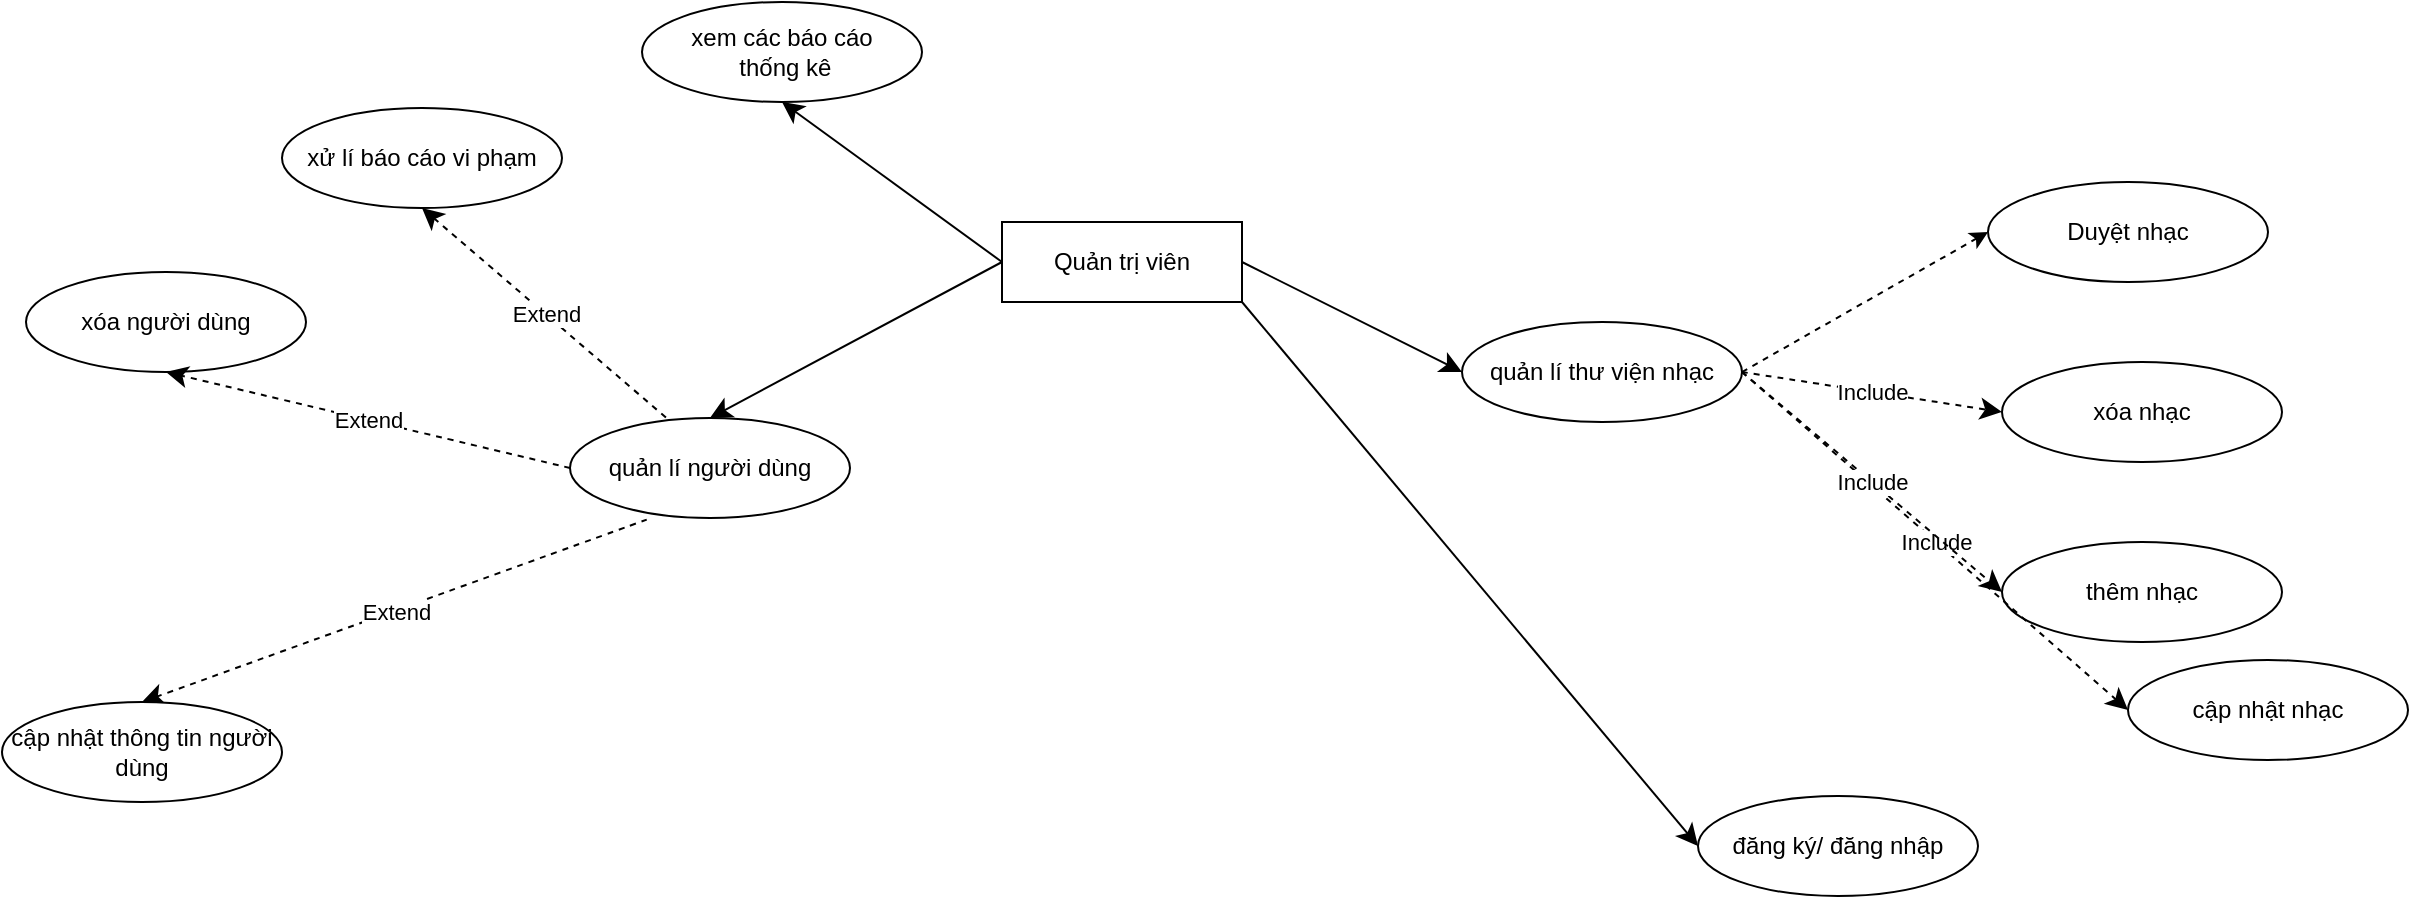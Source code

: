 <mxfile version="28.1.2">
  <diagram name="Page-1" id="LxThid09AFDaaToN8CYZ">
    <mxGraphModel dx="1042" dy="626" grid="1" gridSize="10" guides="1" tooltips="1" connect="1" arrows="1" fold="1" page="1" pageScale="1" pageWidth="850" pageHeight="1100" math="0" shadow="0">
      <root>
        <mxCell id="0" />
        <mxCell id="1" parent="0" />
        <mxCell id="7ZYM0FB4CEL7lgZt3tm9-33" style="edgeStyle=none;curved=1;rounded=0;orthogonalLoop=1;jettySize=auto;html=1;exitX=1;exitY=1;exitDx=0;exitDy=0;entryX=0;entryY=0.5;entryDx=0;entryDy=0;fontSize=12;startSize=8;endSize=8;" parent="1" source="7ZYM0FB4CEL7lgZt3tm9-37" target="7ZYM0FB4CEL7lgZt3tm9-38" edge="1">
          <mxGeometry relative="1" as="geometry" />
        </mxCell>
        <mxCell id="7ZYM0FB4CEL7lgZt3tm9-34" style="edgeStyle=none;curved=1;rounded=0;orthogonalLoop=1;jettySize=auto;html=1;exitX=1;exitY=0.5;exitDx=0;exitDy=0;entryX=0;entryY=0.5;entryDx=0;entryDy=0;fontSize=12;startSize=8;endSize=8;" parent="1" source="7ZYM0FB4CEL7lgZt3tm9-37" target="7ZYM0FB4CEL7lgZt3tm9-47" edge="1">
          <mxGeometry relative="1" as="geometry" />
        </mxCell>
        <mxCell id="7ZYM0FB4CEL7lgZt3tm9-35" style="edgeStyle=none;curved=1;rounded=0;orthogonalLoop=1;jettySize=auto;html=1;exitX=0;exitY=0.5;exitDx=0;exitDy=0;entryX=0.5;entryY=0;entryDx=0;entryDy=0;fontSize=12;startSize=8;endSize=8;" parent="1" source="7ZYM0FB4CEL7lgZt3tm9-37" target="7ZYM0FB4CEL7lgZt3tm9-46" edge="1">
          <mxGeometry relative="1" as="geometry" />
        </mxCell>
        <mxCell id="7ZYM0FB4CEL7lgZt3tm9-36" style="edgeStyle=none;curved=1;rounded=0;orthogonalLoop=1;jettySize=auto;html=1;exitX=0;exitY=0.5;exitDx=0;exitDy=0;entryX=0.5;entryY=1;entryDx=0;entryDy=0;fontSize=12;startSize=8;endSize=8;" parent="1" source="7ZYM0FB4CEL7lgZt3tm9-37" target="7ZYM0FB4CEL7lgZt3tm9-56" edge="1">
          <mxGeometry relative="1" as="geometry" />
        </mxCell>
        <mxCell id="7ZYM0FB4CEL7lgZt3tm9-37" value="Quản trị viên" style="rounded=0;whiteSpace=wrap;html=1;" parent="1" vertex="1">
          <mxGeometry x="808" y="440" width="120" height="40" as="geometry" />
        </mxCell>
        <mxCell id="7ZYM0FB4CEL7lgZt3tm9-38" value="đăng ký/ đăng nhập" style="ellipse;whiteSpace=wrap;html=1;" parent="1" vertex="1">
          <mxGeometry x="1156" y="727" width="140" height="50" as="geometry" />
        </mxCell>
        <mxCell id="7ZYM0FB4CEL7lgZt3tm9-39" value="xử lí báo cáo vi phạm" style="ellipse;whiteSpace=wrap;html=1;" parent="1" vertex="1">
          <mxGeometry x="448" y="383" width="140" height="50" as="geometry" />
        </mxCell>
        <mxCell id="7ZYM0FB4CEL7lgZt3tm9-40" value="" style="endArrow=classic;html=1;rounded=0;fontSize=12;startSize=8;endSize=8;curved=1;dashed=1;exitX=0.274;exitY=1.016;exitDx=0;exitDy=0;entryX=0.5;entryY=0;entryDx=0;entryDy=0;exitPerimeter=0;" parent="1" source="7ZYM0FB4CEL7lgZt3tm9-46" target="7ZYM0FB4CEL7lgZt3tm9-54" edge="1">
          <mxGeometry relative="1" as="geometry">
            <mxPoint x="1508" y="1210" as="sourcePoint" />
            <mxPoint x="1568" y="1140" as="targetPoint" />
          </mxGeometry>
        </mxCell>
        <mxCell id="7ZYM0FB4CEL7lgZt3tm9-41" value="Extend" style="edgeLabel;resizable=0;html=1;;align=center;verticalAlign=middle;" parent="7ZYM0FB4CEL7lgZt3tm9-40" connectable="0" vertex="1">
          <mxGeometry relative="1" as="geometry" />
        </mxCell>
        <mxCell id="7ZYM0FB4CEL7lgZt3tm9-42" value="thêm nhạc" style="ellipse;whiteSpace=wrap;html=1;" parent="1" vertex="1">
          <mxGeometry x="1308" y="600" width="140" height="50" as="geometry" />
        </mxCell>
        <mxCell id="7ZYM0FB4CEL7lgZt3tm9-43" value="cập nhật nhạc" style="ellipse;whiteSpace=wrap;html=1;" parent="1" vertex="1">
          <mxGeometry x="1371" y="659" width="140" height="50" as="geometry" />
        </mxCell>
        <mxCell id="7ZYM0FB4CEL7lgZt3tm9-44" value="xóa nhạc" style="ellipse;whiteSpace=wrap;html=1;" parent="1" vertex="1">
          <mxGeometry x="1308" y="510" width="140" height="50" as="geometry" />
        </mxCell>
        <mxCell id="7ZYM0FB4CEL7lgZt3tm9-46" value="quản lí người dùng" style="ellipse;whiteSpace=wrap;html=1;" parent="1" vertex="1">
          <mxGeometry x="592" y="538" width="140" height="50" as="geometry" />
        </mxCell>
        <mxCell id="7ZYM0FB4CEL7lgZt3tm9-47" value="quản lí thư viện nhạc" style="ellipse;whiteSpace=wrap;html=1;" parent="1" vertex="1">
          <mxGeometry x="1038" y="490" width="140" height="50" as="geometry" />
        </mxCell>
        <mxCell id="7ZYM0FB4CEL7lgZt3tm9-48" value="" style="endArrow=classic;html=1;rounded=0;fontSize=12;startSize=8;endSize=8;curved=1;dashed=1;exitX=1;exitY=0.5;exitDx=0;exitDy=0;entryX=0;entryY=0.5;entryDx=0;entryDy=0;" parent="1" source="7ZYM0FB4CEL7lgZt3tm9-47" target="7ZYM0FB4CEL7lgZt3tm9-43" edge="1">
          <mxGeometry relative="1" as="geometry">
            <mxPoint x="1688" y="1170" as="sourcePoint" />
            <mxPoint x="1748" y="1100" as="targetPoint" />
          </mxGeometry>
        </mxCell>
        <mxCell id="7ZYM0FB4CEL7lgZt3tm9-49" value="Include" style="edgeLabel;resizable=0;html=1;;align=center;verticalAlign=middle;" parent="7ZYM0FB4CEL7lgZt3tm9-48" connectable="0" vertex="1">
          <mxGeometry relative="1" as="geometry" />
        </mxCell>
        <mxCell id="7ZYM0FB4CEL7lgZt3tm9-50" value="" style="endArrow=classic;html=1;rounded=0;fontSize=12;startSize=8;endSize=8;curved=1;dashed=1;exitX=1;exitY=0.5;exitDx=0;exitDy=0;entryX=0;entryY=0.5;entryDx=0;entryDy=0;" parent="1" source="7ZYM0FB4CEL7lgZt3tm9-47" target="7ZYM0FB4CEL7lgZt3tm9-42" edge="1">
          <mxGeometry relative="1" as="geometry">
            <mxPoint x="1818" y="1010" as="sourcePoint" />
            <mxPoint x="1878" y="940" as="targetPoint" />
          </mxGeometry>
        </mxCell>
        <mxCell id="7ZYM0FB4CEL7lgZt3tm9-51" value="Include" style="edgeLabel;resizable=0;html=1;;align=center;verticalAlign=middle;" parent="7ZYM0FB4CEL7lgZt3tm9-50" connectable="0" vertex="1">
          <mxGeometry relative="1" as="geometry" />
        </mxCell>
        <mxCell id="7ZYM0FB4CEL7lgZt3tm9-52" value="" style="endArrow=classic;html=1;rounded=0;fontSize=12;startSize=8;endSize=8;curved=1;dashed=1;exitX=1;exitY=0.5;exitDx=0;exitDy=0;entryX=0;entryY=0.5;entryDx=0;entryDy=0;" parent="1" source="7ZYM0FB4CEL7lgZt3tm9-47" target="7ZYM0FB4CEL7lgZt3tm9-44" edge="1">
          <mxGeometry relative="1" as="geometry">
            <mxPoint x="1848" y="1080" as="sourcePoint" />
            <mxPoint x="1908" y="1010" as="targetPoint" />
          </mxGeometry>
        </mxCell>
        <mxCell id="7ZYM0FB4CEL7lgZt3tm9-53" value="Include" style="edgeLabel;resizable=0;html=1;;align=center;verticalAlign=middle;" parent="7ZYM0FB4CEL7lgZt3tm9-52" connectable="0" vertex="1">
          <mxGeometry relative="1" as="geometry" />
        </mxCell>
        <mxCell id="7ZYM0FB4CEL7lgZt3tm9-54" value="cập nhật thông tin người dùng" style="ellipse;whiteSpace=wrap;html=1;" parent="1" vertex="1">
          <mxGeometry x="308" y="680" width="140" height="50" as="geometry" />
        </mxCell>
        <mxCell id="7ZYM0FB4CEL7lgZt3tm9-55" value="xóa người dùng" style="ellipse;whiteSpace=wrap;html=1;" parent="1" vertex="1">
          <mxGeometry x="320" y="465" width="140" height="50" as="geometry" />
        </mxCell>
        <mxCell id="7ZYM0FB4CEL7lgZt3tm9-56" value="xem các báo cáo&lt;div&gt;&amp;nbsp;thống kê&lt;/div&gt;" style="ellipse;whiteSpace=wrap;html=1;" parent="1" vertex="1">
          <mxGeometry x="628" y="330" width="140" height="50" as="geometry" />
        </mxCell>
        <mxCell id="7ZYM0FB4CEL7lgZt3tm9-57" value="" style="endArrow=classic;html=1;rounded=0;fontSize=12;startSize=8;endSize=8;curved=1;dashed=1;exitX=0;exitY=0.5;exitDx=0;exitDy=0;entryX=0.5;entryY=1;entryDx=0;entryDy=0;" parent="1" source="7ZYM0FB4CEL7lgZt3tm9-46" target="7ZYM0FB4CEL7lgZt3tm9-55" edge="1">
          <mxGeometry relative="1" as="geometry">
            <mxPoint x="1678" y="1170" as="sourcePoint" />
            <mxPoint x="1738" y="1100" as="targetPoint" />
          </mxGeometry>
        </mxCell>
        <mxCell id="7ZYM0FB4CEL7lgZt3tm9-58" value="Extend" style="edgeLabel;resizable=0;html=1;;align=center;verticalAlign=middle;" parent="7ZYM0FB4CEL7lgZt3tm9-57" connectable="0" vertex="1">
          <mxGeometry relative="1" as="geometry" />
        </mxCell>
        <mxCell id="7ZYM0FB4CEL7lgZt3tm9-61" value="" style="endArrow=none;html=1;rounded=0;fontSize=12;startSize=8;endSize=8;curved=1;dashed=1;entryX=0.357;entryY=0.03;entryDx=0;entryDy=0;entryPerimeter=0;endFill=0;exitX=0.5;exitY=1;exitDx=0;exitDy=0;startArrow=classic;startFill=1;" parent="1" source="7ZYM0FB4CEL7lgZt3tm9-39" target="7ZYM0FB4CEL7lgZt3tm9-46" edge="1">
          <mxGeometry relative="1" as="geometry">
            <mxPoint x="588" y="376" as="sourcePoint" />
            <mxPoint x="744" y="650" as="targetPoint" />
          </mxGeometry>
        </mxCell>
        <mxCell id="7ZYM0FB4CEL7lgZt3tm9-62" value="Extend" style="edgeLabel;resizable=0;html=1;;align=center;verticalAlign=middle;" parent="7ZYM0FB4CEL7lgZt3tm9-61" connectable="0" vertex="1">
          <mxGeometry relative="1" as="geometry" />
        </mxCell>
        <mxCell id="7ZYM0FB4CEL7lgZt3tm9-63" value="" style="endArrow=classic;html=1;rounded=0;exitX=1;exitY=0.5;exitDx=0;exitDy=0;dashed=1;entryX=0;entryY=0.5;entryDx=0;entryDy=0;" parent="1" source="7ZYM0FB4CEL7lgZt3tm9-47" target="7ZYM0FB4CEL7lgZt3tm9-64" edge="1">
          <mxGeometry width="50" height="50" relative="1" as="geometry">
            <mxPoint x="803" y="703" as="sourcePoint" />
            <mxPoint x="1344" y="421" as="targetPoint" />
          </mxGeometry>
        </mxCell>
        <mxCell id="7ZYM0FB4CEL7lgZt3tm9-64" value="Duyệt nhạc" style="ellipse;whiteSpace=wrap;html=1;" parent="1" vertex="1">
          <mxGeometry x="1301" y="420" width="140" height="50" as="geometry" />
        </mxCell>
      </root>
    </mxGraphModel>
  </diagram>
</mxfile>
